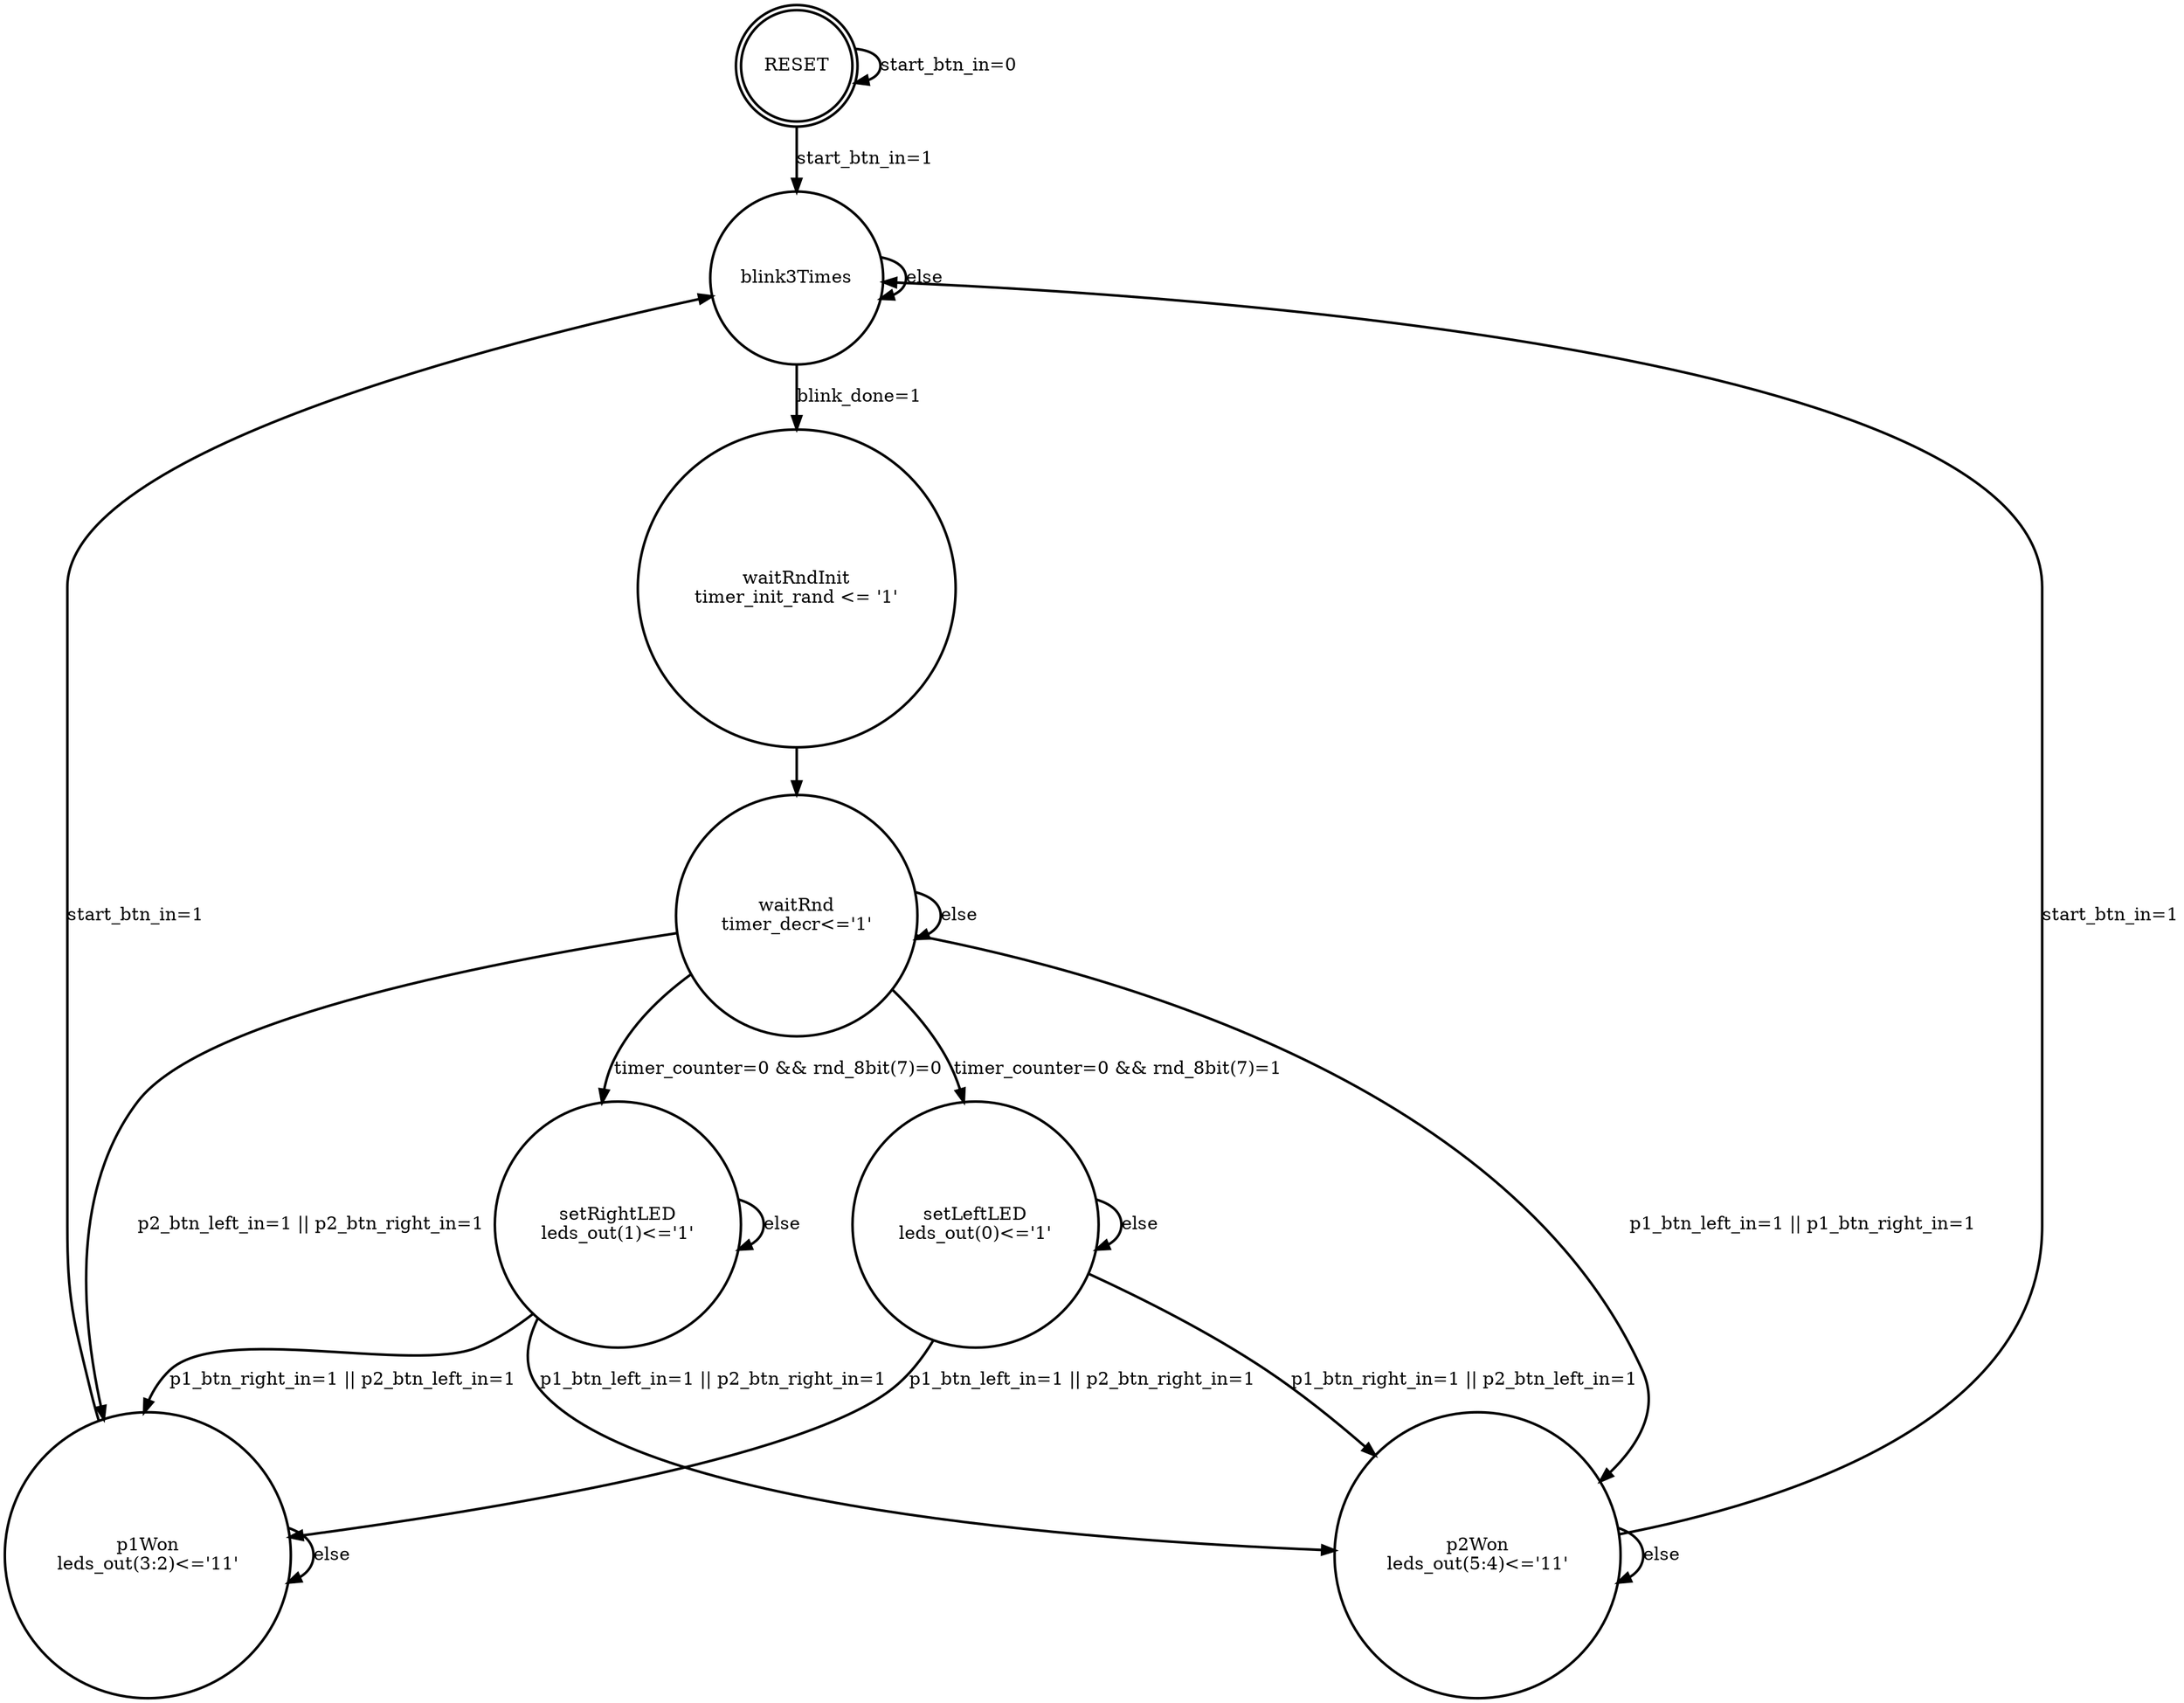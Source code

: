 digraph StateTransitionDiagram {
    //rankdir=LR;  // Set the direction from left to right (LR)
    penwidth=2.0;
    pencolor=green;
    // Define the states
    reset [shape=doublecircle, label="RESET", penwidth=2];
    blink3Times [shape=circle, label="blink3Times", penwidth=2];
    waitRndInit [shape=circle, label="waitRndInit\ntimer_init_rand <= '1'", penwidth=2];
    waitRnd[shape=circle, label="waitRnd\ntimer_decr<='1'", penwidth=2];
    setLeftLED[shape=circle, label="setLeftLED\nleds_out(0)<='1'", penwidth=2];
    setRightLED[shape=circle, label="setRightLED\nleds_out(1)<='1'", penwidth=2];
    p1Won[shape=circle, label="p1Won\nleds_out(3:2)<='11'", penwidth=2];
    p2Won[shape=circle, label="p2Won\nleds_out(5:4)<='11'", penwidth=2];

    reset -> reset[label="start_btn_in=0", penwidth=2];
    reset -> blink3Times[label="start_btn_in=1", penwidth=2];
    blink3Times -> waitRndInit[label="blink_done=1", penwidth=2];
    blink3Times -> blink3Times[label="else", penwidth=2];
    waitRndInit -> waitRnd[label="", penwidth=2];
    waitRnd -> waitRnd[label="else", penwidth=2];
    waitRnd -> setLeftLED[label="timer_counter=0 && rnd_8bit(7)=1", penwidth=2];
    waitRnd -> setRightLED[label="timer_counter=0 && rnd_8bit(7)=0", penwidth=2];
    waitRnd -> p1Won[label="p2_btn_left_in=1 || p2_btn_right_in=1", penwidth=2];
    waitRnd -> p2Won[label="p1_btn_left_in=1 || p1_btn_right_in=1", penwidth=2];
    setLeftLED -> setLeftLED[label="else", penwidth=2.0];
    setLeftLED -> p1Won[label="p1_btn_left_in=1 || p2_btn_right_in=1", penwidth=2];
    setLeftLED -> p2Won[label="p1_btn_right_in=1 || p2_btn_left_in=1", penwidth=2];
    setRightLED -> setRightLED[label="else", penwidth=2];
    setRightLED -> p1Won[label="p1_btn_right_in=1 || p2_btn_left_in=1", penwidth=2];
    setRightLED -> p2Won[label="p1_btn_left_in=1 || p2_btn_right_in=1", penwidth=2];
    p1Won -> blink3Times[label="start_btn_in=1", penwidth=2];
    p1Won -> p1Won[label="else", penwidth=2];
    p2Won -> blink3Times[label="start_btn_in=1", penwidth=2];
    p2Won -> p2Won[label="else", penwidth=2];
}